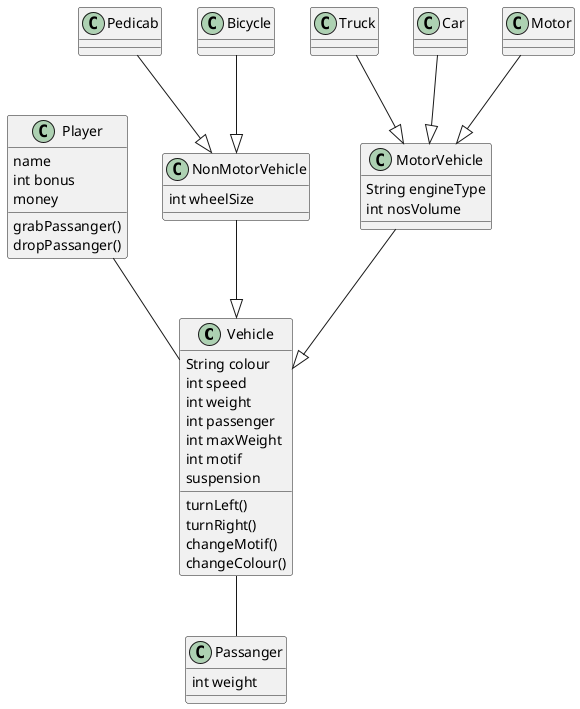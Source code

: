 @startuml
Vehicle : String colour
Vehicle : int speed
Vehicle : int weight
Vehicle : int passenger
Vehicle : int maxWeight
Vehicle : int motif
Vehicle : suspension
Vehicle : turnLeft()
Vehicle : turnRight()
Vehicle : changeMotif()
Vehicle : changeColour()
Player : name
Player : int bonus
Player : money
Player : grabPassanger()
Player : dropPassanger()
Passanger : int weight
NonMotorVehicle : int wheelSize
MotorVehicle : String engineType
MotorVehicle : int nosVolume
Player -- Vehicle
Vehicle -- Passanger
NonMotorVehicle --|> Vehicle
MotorVehicle --|> Vehicle
Pedicab --|> NonMotorVehicle
Bicycle --|> NonMotorVehicle
Truck --|> MotorVehicle
Car --|> MotorVehicle
Motor --|> MotorVehicle
@enduml